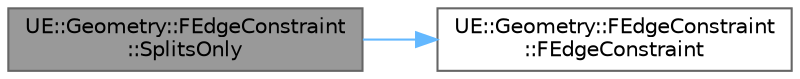 digraph "UE::Geometry::FEdgeConstraint::SplitsOnly"
{
 // INTERACTIVE_SVG=YES
 // LATEX_PDF_SIZE
  bgcolor="transparent";
  edge [fontname=Helvetica,fontsize=10,labelfontname=Helvetica,labelfontsize=10];
  node [fontname=Helvetica,fontsize=10,shape=box,height=0.2,width=0.4];
  rankdir="LR";
  Node1 [id="Node000001",label="UE::Geometry::FEdgeConstraint\l::SplitsOnly",height=0.2,width=0.4,color="gray40", fillcolor="grey60", style="filled", fontcolor="black",tooltip=" "];
  Node1 -> Node2 [id="edge1_Node000001_Node000002",color="steelblue1",style="solid",tooltip=" "];
  Node2 [id="Node000002",label="UE::Geometry::FEdgeConstraint\l::FEdgeConstraint",height=0.2,width=0.4,color="grey40", fillcolor="white", style="filled",URL="$d7/d99/structUE_1_1Geometry_1_1FEdgeConstraint.html#a4febfd93b68d20e6ba12a54e7f9d52c5",tooltip=" "];
}
